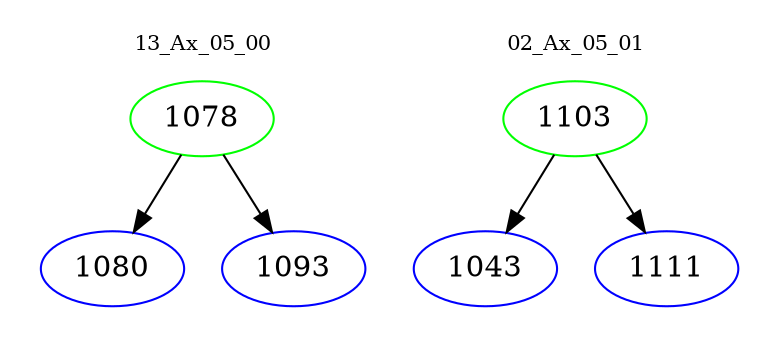 digraph{
subgraph cluster_0 {
color = white
label = "13_Ax_05_00";
fontsize=10;
T0_1078 [label="1078", color="green"]
T0_1078 -> T0_1080 [color="black"]
T0_1080 [label="1080", color="blue"]
T0_1078 -> T0_1093 [color="black"]
T0_1093 [label="1093", color="blue"]
}
subgraph cluster_1 {
color = white
label = "02_Ax_05_01";
fontsize=10;
T1_1103 [label="1103", color="green"]
T1_1103 -> T1_1043 [color="black"]
T1_1043 [label="1043", color="blue"]
T1_1103 -> T1_1111 [color="black"]
T1_1111 [label="1111", color="blue"]
}
}
